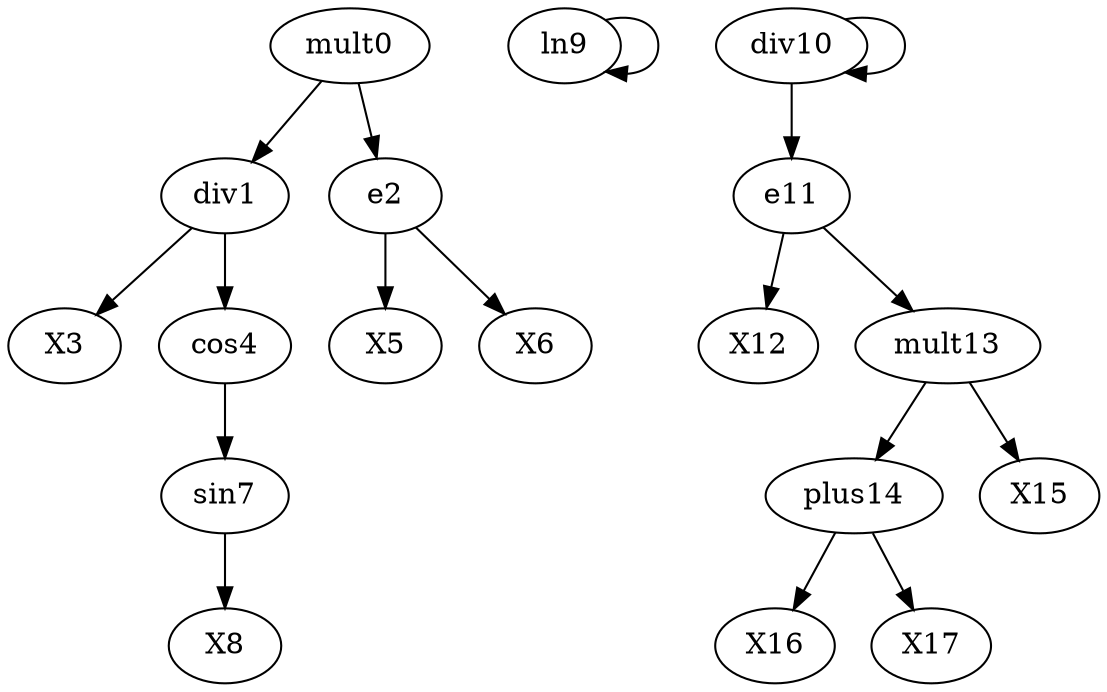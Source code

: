 digraph T {
	mult0 -> div1;
	mult0 -> e2;
	div1 -> X3;
	div1 -> cos4;
	e2 -> X5;
	e2 -> X6;
	cos4 -> sin7;
	sin7 -> X8;
	ln9 -> ln9;
	div10 -> div10;
	div10 -> e11;
	e11 -> X12;
	e11 -> mult13;
	mult13 -> plus14;
	mult13 -> X15;
	plus14 -> X16;
	plus14 -> X17;
}
